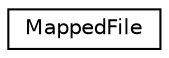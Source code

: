 digraph "Graphical Class Hierarchy"
{
  edge [fontname="Helvetica",fontsize="10",labelfontname="Helvetica",labelfontsize="10"];
  node [fontname="Helvetica",fontsize="10",shape=record];
  rankdir="LR";
  Node0 [label="MappedFile",height=0.2,width=0.4,color="black", fillcolor="white", style="filled",URL="$classMappedFile.html",tooltip="Helper class for memory mapping a file source. "];
}
